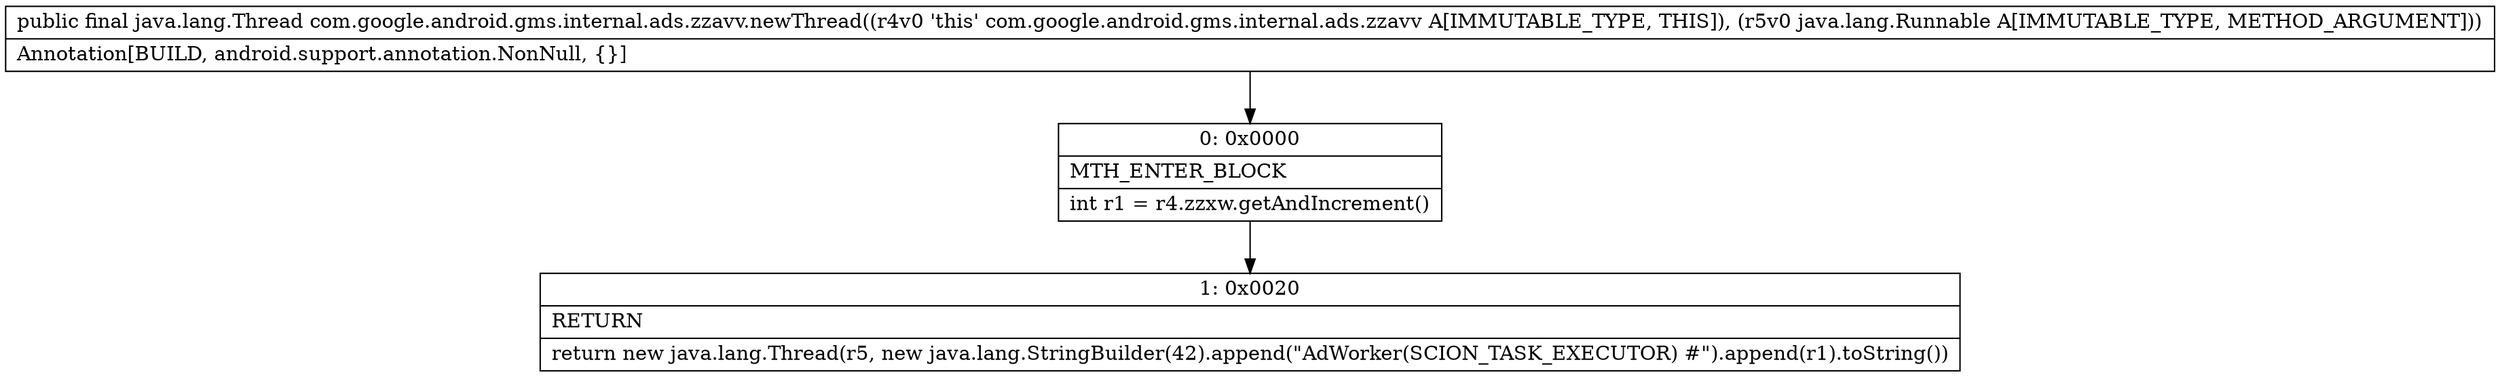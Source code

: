 digraph "CFG forcom.google.android.gms.internal.ads.zzavv.newThread(Ljava\/lang\/Runnable;)Ljava\/lang\/Thread;" {
Node_0 [shape=record,label="{0\:\ 0x0000|MTH_ENTER_BLOCK\l|int r1 = r4.zzxw.getAndIncrement()\l}"];
Node_1 [shape=record,label="{1\:\ 0x0020|RETURN\l|return new java.lang.Thread(r5, new java.lang.StringBuilder(42).append(\"AdWorker(SCION_TASK_EXECUTOR) #\").append(r1).toString())\l}"];
MethodNode[shape=record,label="{public final java.lang.Thread com.google.android.gms.internal.ads.zzavv.newThread((r4v0 'this' com.google.android.gms.internal.ads.zzavv A[IMMUTABLE_TYPE, THIS]), (r5v0 java.lang.Runnable A[IMMUTABLE_TYPE, METHOD_ARGUMENT]))  | Annotation[BUILD, android.support.annotation.NonNull, \{\}]\l}"];
MethodNode -> Node_0;
Node_0 -> Node_1;
}

